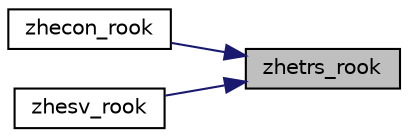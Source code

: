 digraph "zhetrs_rook"
{
 // LATEX_PDF_SIZE
  edge [fontname="Helvetica",fontsize="10",labelfontname="Helvetica",labelfontsize="10"];
  node [fontname="Helvetica",fontsize="10",shape=record];
  rankdir="RL";
  Node1 [label="zhetrs_rook",height=0.2,width=0.4,color="black", fillcolor="grey75", style="filled", fontcolor="black",tooltip="ZHETRS_ROOK computes the solution to a system of linear equations A * X = B for HE matrices using fac..."];
  Node1 -> Node2 [dir="back",color="midnightblue",fontsize="10",style="solid",fontname="Helvetica"];
  Node2 [label="zhecon_rook",height=0.2,width=0.4,color="black", fillcolor="white", style="filled",URL="$zhecon__rook_8f.html#a9619174545a84dde14babb1b195e6a4c",tooltip="ZHECON_ROOK estimates the reciprocal of the condition number fort HE matrices using factorization obt..."];
  Node1 -> Node3 [dir="back",color="midnightblue",fontsize="10",style="solid",fontname="Helvetica"];
  Node3 [label="zhesv_rook",height=0.2,width=0.4,color="black", fillcolor="white", style="filled",URL="$zhesv__rook_8f.html#a566409efe6c6b00a221afd360c73c5ba",tooltip="ZHESV_ROOK computes the solution to a system of linear equations A * X = B for HE matrices using the ..."];
}
